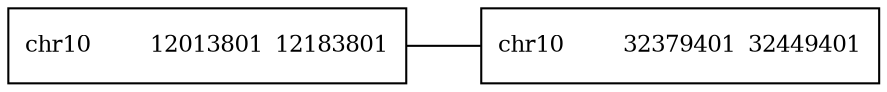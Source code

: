 graph GRAPH_0 {

  // Generated by Graph::Easy 0.76 at Mon Sep 25 17:35:58 2017

  edge [ arrowhead=open ];
  graph [ rankdir=LR ];
  node [
    fillcolor=white,
    fontsize=11,
    shape=box,
    style=filled ];

  "chr10	12013801	12183801
" -- "chr10	32379401	32449401
" [ color="#000000" ]

}
